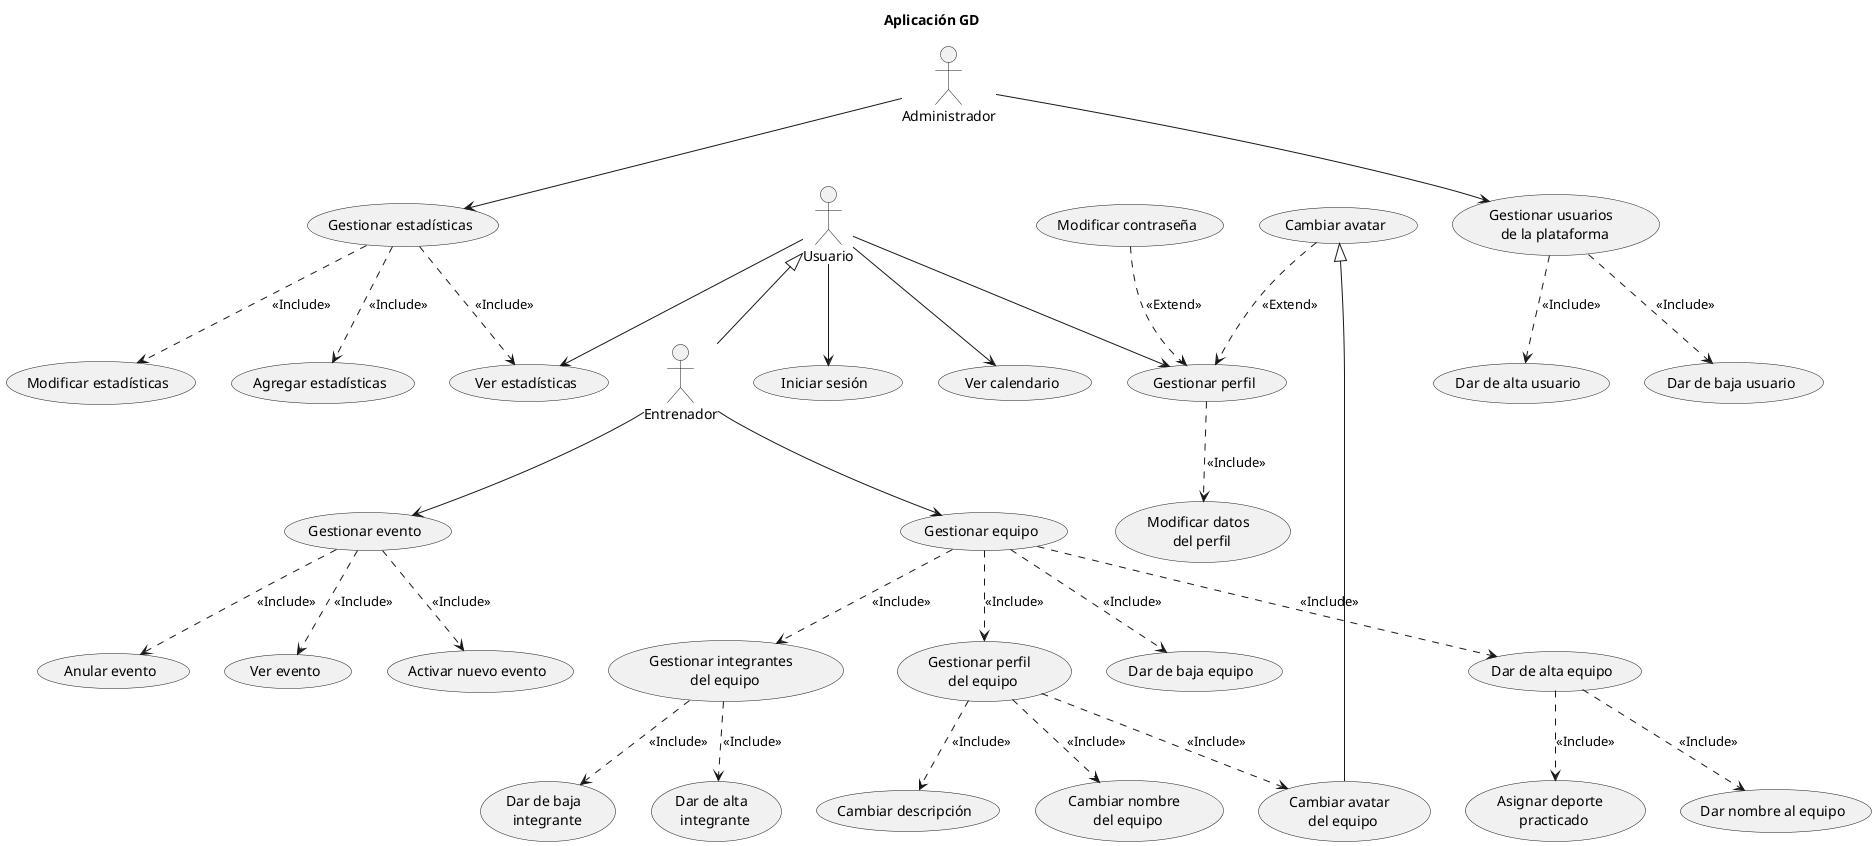 @startuml aplicacion_gd
title Aplicación GD

:Administrador: as A1
:Entrenador: as A2
:Usuario: as A3

(Activar nuevo evento) as UC1
(Agregar estadísticas) as UC2
(Anular evento) as UC3
(Asignar deporte \n practicado) as UC4
(Cambiar avatar) as UC5
(Cambiar avatar \n del equipo) as UC6
(Cambiar descripción) as UC7
(Cambiar nombre \n del equipo) as UC8
(Dar de baja equipo) as UC9
(Dar de baja \n integrante) as UC10
(Dar de baja usuario)  as UC11
(Dar de alta equipo) as UC12
(Dar de alta \n integrante) as UC13
(Dar de alta usuario) as UC14
(Dar nombre al equipo) as UC15
(Gestionar equipo) as UC16
(Gestionar estadísticas) as UC17
(Gestionar evento) as UC18
(Gestionar integrantes \n del equipo) as UC19
(Gestionar perfil) as UC20
(Gestionar perfil \n del equipo) as UC21
(Gestionar usuarios \n de la plataforma) as UC22
(Iniciar sesión) as UC23
(Modificar contraseña) as UC24
(Modificar datos \n del perfil) as UC25
(Modificar estadísticas) as UC26
(Ver calendario) as UC27
(Ver estadísticas) as UC28
(Ver evento) as UC29

A1 --> UC17
A1 --> UC22
A2 --> UC16
A2 --> UC18
A3 --> UC20
A3 --> UC23
A3 --> UC27
A3 --> UC28

A3 <|-- A2
UC5 <|-- UC6

UC5 ..> UC20 : <<Extend>>
UC24 ..> UC20 : <<Extend>>

UC12 ..> UC4 : <<Include>>
UC12 ..> UC15 : <<Include>>
UC16 ..> UC9 : <<Include>>
UC16 ..> UC12 : <<Include>>
UC16 ..> UC19 : <<Include>>
UC16 ..> UC21 : <<Include>>
UC17 ..> UC2 : <<Include>>
UC17 ..> UC26 : <<Include>>
UC17 ..> UC28 : <<Include>>
UC18 ..> UC1 : <<Include>>
UC18 ..> UC3 : <<Include>>
UC18 ..> UC29 : <<Include>>
UC19 ..> UC10 : <<Include>>
UC19 ..> UC13 : <<Include>>
UC20 ..> UC25 : <<Include>>
UC21 ..> UC6 : <<Include>>
UC21 ..> UC7 : <<Include>>
UC21 ..> UC8 : <<Include>>
UC22 ..> UC11 : <<Include>>
UC22 ..> UC14 : <<Include>>

@enduml